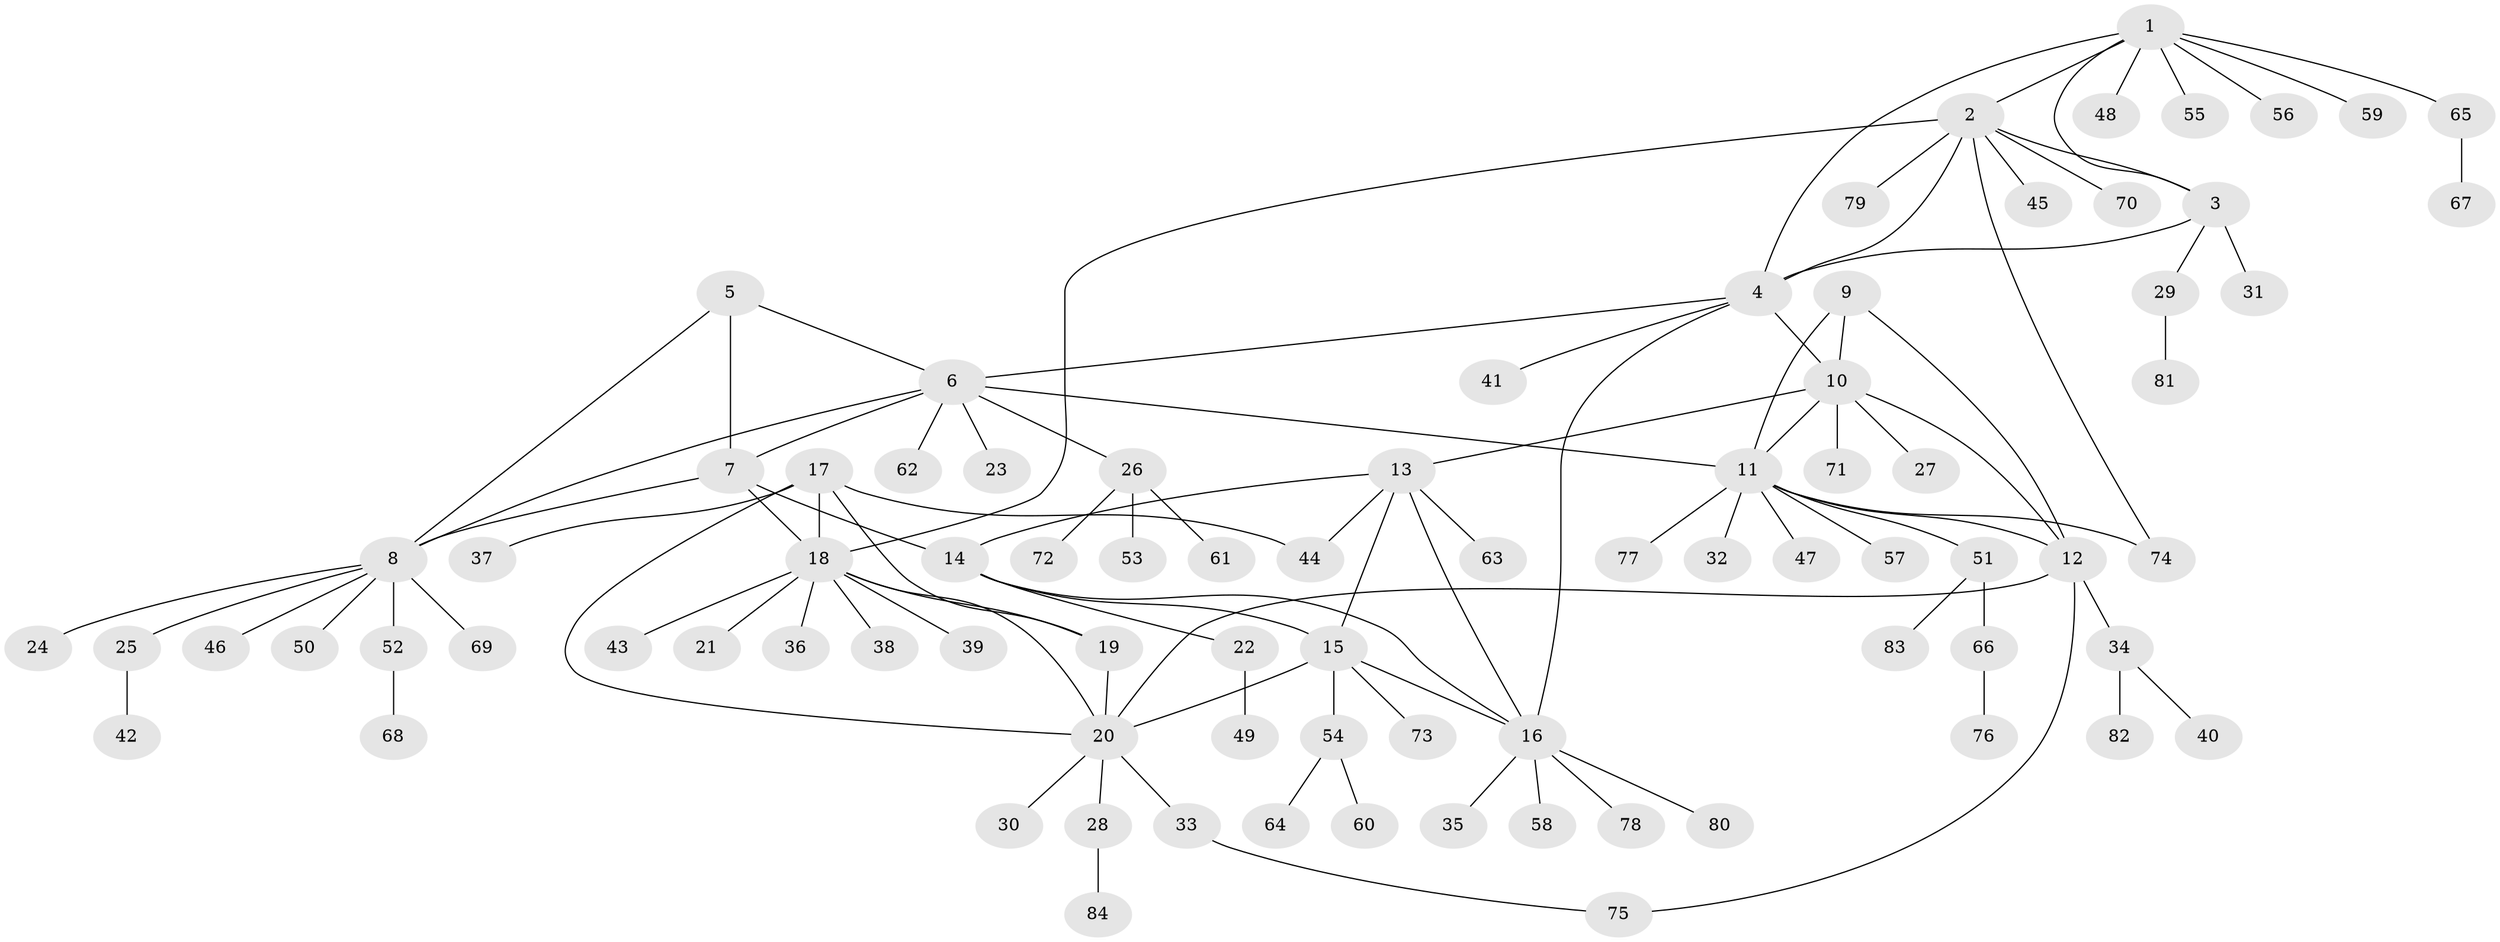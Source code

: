 // Generated by graph-tools (version 1.1) at 2025/11/02/27/25 16:11:31]
// undirected, 84 vertices, 107 edges
graph export_dot {
graph [start="1"]
  node [color=gray90,style=filled];
  1;
  2;
  3;
  4;
  5;
  6;
  7;
  8;
  9;
  10;
  11;
  12;
  13;
  14;
  15;
  16;
  17;
  18;
  19;
  20;
  21;
  22;
  23;
  24;
  25;
  26;
  27;
  28;
  29;
  30;
  31;
  32;
  33;
  34;
  35;
  36;
  37;
  38;
  39;
  40;
  41;
  42;
  43;
  44;
  45;
  46;
  47;
  48;
  49;
  50;
  51;
  52;
  53;
  54;
  55;
  56;
  57;
  58;
  59;
  60;
  61;
  62;
  63;
  64;
  65;
  66;
  67;
  68;
  69;
  70;
  71;
  72;
  73;
  74;
  75;
  76;
  77;
  78;
  79;
  80;
  81;
  82;
  83;
  84;
  1 -- 2;
  1 -- 3;
  1 -- 4;
  1 -- 48;
  1 -- 55;
  1 -- 56;
  1 -- 59;
  1 -- 65;
  2 -- 3;
  2 -- 4;
  2 -- 18;
  2 -- 45;
  2 -- 70;
  2 -- 74;
  2 -- 79;
  3 -- 4;
  3 -- 29;
  3 -- 31;
  4 -- 6;
  4 -- 10;
  4 -- 16;
  4 -- 41;
  5 -- 6;
  5 -- 7;
  5 -- 8;
  6 -- 7;
  6 -- 8;
  6 -- 11;
  6 -- 23;
  6 -- 26;
  6 -- 62;
  7 -- 8;
  7 -- 14;
  7 -- 18;
  8 -- 24;
  8 -- 25;
  8 -- 46;
  8 -- 50;
  8 -- 52;
  8 -- 69;
  9 -- 10;
  9 -- 11;
  9 -- 12;
  10 -- 11;
  10 -- 12;
  10 -- 13;
  10 -- 27;
  10 -- 71;
  11 -- 12;
  11 -- 32;
  11 -- 47;
  11 -- 51;
  11 -- 57;
  11 -- 74;
  11 -- 77;
  12 -- 20;
  12 -- 34;
  12 -- 75;
  13 -- 14;
  13 -- 15;
  13 -- 16;
  13 -- 44;
  13 -- 63;
  14 -- 15;
  14 -- 16;
  14 -- 22;
  15 -- 16;
  15 -- 20;
  15 -- 54;
  15 -- 73;
  16 -- 35;
  16 -- 58;
  16 -- 78;
  16 -- 80;
  17 -- 18;
  17 -- 19;
  17 -- 20;
  17 -- 37;
  17 -- 44;
  18 -- 19;
  18 -- 20;
  18 -- 21;
  18 -- 36;
  18 -- 38;
  18 -- 39;
  18 -- 43;
  19 -- 20;
  20 -- 28;
  20 -- 30;
  20 -- 33;
  22 -- 49;
  25 -- 42;
  26 -- 53;
  26 -- 61;
  26 -- 72;
  28 -- 84;
  29 -- 81;
  33 -- 75;
  34 -- 40;
  34 -- 82;
  51 -- 66;
  51 -- 83;
  52 -- 68;
  54 -- 60;
  54 -- 64;
  65 -- 67;
  66 -- 76;
}
